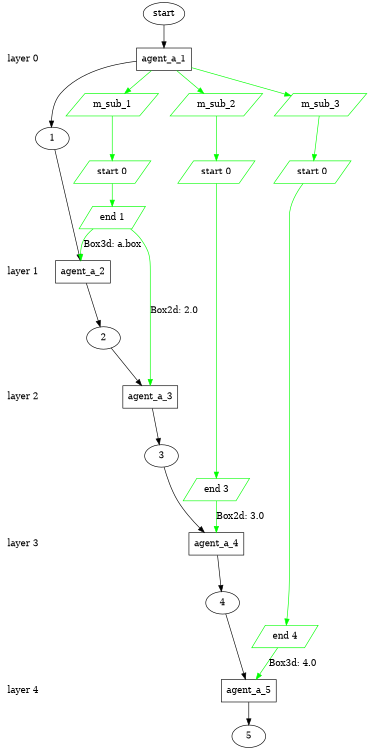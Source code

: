 digraph state_graph {
	rankdir=TB;
	size="8,5;"
	
	/* Layers */
	layer_0 [shape=plaintext, label="layer 0"];
	layer_0_b [style=invis, shape=point];
	layer_0_a [style=invis, shape=point];
	layer_0_b -> layer_0 [style=invis];
	layer_0 -> layer_0_a [style=invis];
	layer_1 [shape=plaintext, label="layer 1"];
	layer_1_b [style=invis, shape=point];
	layer_1_a [style=invis, shape=point];
	layer_1_b -> layer_1 [style=invis];
	layer_1 -> layer_1_a [style=invis];
	layer_0_a -> layer_1_b [style=invis];
	layer_2 [shape=plaintext, label="layer 2"];
	layer_2_b [style=invis, shape=point];
	layer_2_a [style=invis, shape=point];
	layer_2_b -> layer_2 [style=invis];
	layer_2 -> layer_2_a [style=invis];
	layer_1_a -> layer_2_b [style=invis];
	layer_3 [shape=plaintext, label="layer 3"];
	layer_3_b [style=invis, shape=point];
	layer_3_a [style=invis, shape=point];
	layer_3_b -> layer_3 [style=invis];
	layer_3 -> layer_3_a [style=invis];
	layer_2_a -> layer_3_b [style=invis];
	layer_4 [shape=plaintext, label="layer 4"];
	layer_4_b [style=invis, shape=point];
	layer_4_a [style=invis, shape=point];
	layer_4_b -> layer_4 [style=invis];
	layer_4 -> layer_4_a [style=invis];
	layer_3_a -> layer_4_b [style=invis];
	
	/* States */
	agent_a_5 [label = "5"]
	agent_a_4 [label = "4"]
	agent_a_3 [label = "3"]
	agent_a_2 [label = "2"]
	agent_a_1 [label = "1"]
	agent_a_start [label = "start"]
	
	/* Functions */
	agent_a_agent_a_1_start_1 [label = "agent_a_1", shape = rect]
	agent_a_agent_a_2_1_2 [label = "agent_a_2", shape = rect]
	agent_a_agent_a_3_2_3 [label = "agent_a_3", shape = rect]
	agent_a_agent_a_4_3_4 [label = "agent_a_4", shape = rect]
	agent_a_agent_a_5_4_5 [label = "agent_a_5", shape = rect]
	
	/* Message types */
	m_sub_1_message [ label = "m_sub_1" color="#00ff00" shape = parallelogram];
	m_sub_1_message -> m_sub_1_message_start_0 [ color="#00ff00" ];
	m_sub_1_message_start_0 [ label = "start 0" color="#00ff00" shape = parallelogram];
	m_sub_1_message_start_0 -> m_sub_1_message_end_0 [ color="#00ff00" ];
	m_sub_1_message_end_0 [ label = "end 1" color="#00ff00" shape = parallelogram];
	m_sub_1_message_end_0 -> agent_a_agent_a_3_2_3 [ color="#00ff00" label = "Box2d: 2.0" ];
	m_sub_1_message_end_0 -> agent_a_agent_a_2_1_2 [ color="#00ff00" label = "Box3d: a.box" ];
	m_sub_2_message [ label = "m_sub_2" color="#00ff00" shape = parallelogram];
	m_sub_2_message -> m_sub_2_message_start_0 [ color="#00ff00" ];
	m_sub_2_message_start_0 [ label = "start 0" color="#00ff00" shape = parallelogram];
	m_sub_2_message_start_0 -> m_sub_2_message_end_0 [ color="#00ff00" ];
	m_sub_2_message_end_0 [ label = "end 3" color="#00ff00" shape = parallelogram];
	m_sub_2_message_end_0 -> agent_a_agent_a_4_3_4 [ color="#00ff00" label = "Box2d: 3.0" ];
	m_sub_3_message [ label = "m_sub_3" color="#00ff00" shape = parallelogram];
	m_sub_3_message -> m_sub_3_message_start_0 [ color="#00ff00" ];
	m_sub_3_message_start_0 [ label = "start 0" color="#00ff00" shape = parallelogram];
	m_sub_3_message_start_0 -> m_sub_3_message_end_0 [ color="#00ff00" ];
	m_sub_3_message_end_0 [ label = "end 4" color="#00ff00" shape = parallelogram];
	m_sub_3_message_end_0 -> agent_a_agent_a_5_4_5 [ color="#00ff00" label = "Box3d: 4.0" ];
	
	/* Transitions */
	agent_a_start -> agent_a_agent_a_1_start_1;
	agent_a_agent_a_1_start_1 -> agent_a_1;
	agent_a_1 -> agent_a_agent_a_2_1_2;
	agent_a_agent_a_2_1_2 -> agent_a_2;
	agent_a_2 -> agent_a_agent_a_3_2_3;
	agent_a_agent_a_3_2_3 -> agent_a_3;
	agent_a_3 -> agent_a_agent_a_4_3_4;
	agent_a_agent_a_4_3_4 -> agent_a_4;
	agent_a_4 -> agent_a_agent_a_5_4_5;
	agent_a_agent_a_5_4_5 -> agent_a_5;
	
	/* Communications */
	agent_a_agent_a_1_start_1 -> m_sub_1_message [ color="#00ff00" ];
	agent_a_agent_a_1_start_1 -> m_sub_2_message [ color="#00ff00" ];
	agent_a_agent_a_1_start_1 -> m_sub_3_message [ color="#00ff00" ];
	{ rank=same; layer_0;  agent_a_agent_a_1_start_1; }
	{ rank=same; layer_0_b; }
	{ rank=same; layer_0_a; m_sub_1_message_start_0; m_sub_2_message_start_0; m_sub_3_message_start_0; }
	{ rank=same; layer_1;  agent_a_agent_a_2_1_2; }
	{ rank=same; layer_1_b; m_sub_1_message_end_0; }
	{ rank=same; layer_1_a; }
	{ rank=same; layer_2;  agent_a_agent_a_3_2_3; }
	{ rank=same; layer_2_b; }
	{ rank=same; layer_2_a; }
	{ rank=same; layer_3;  agent_a_agent_a_4_3_4; }
	{ rank=same; layer_3_b; m_sub_2_message_end_0; }
	{ rank=same; layer_3_a; }
	{ rank=same; layer_4;  agent_a_agent_a_5_4_5; }
	{ rank=same; layer_4_b; m_sub_3_message_end_0; }
	{ rank=same; layer_4_a; }
}
